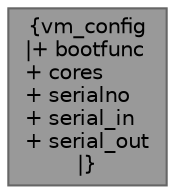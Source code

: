 digraph "vm_config"
{
 // LATEX_PDF_SIZE
  bgcolor="transparent";
  edge [fontname=Helvetica,fontsize=10,labelfontname=Helvetica,labelfontsize=10];
  node [fontname=Helvetica,fontsize=10,shape=box,height=0.2,width=0.4];
  Node1 [label="{vm_config\n|+ bootfunc\l+ cores\l+ serialno\l+ serial_in\l+ serial_out\l|}",height=0.2,width=0.4,color="gray40", fillcolor="grey60", style="filled", fontcolor="black",tooltip="Virtual machine configuration."];
}

